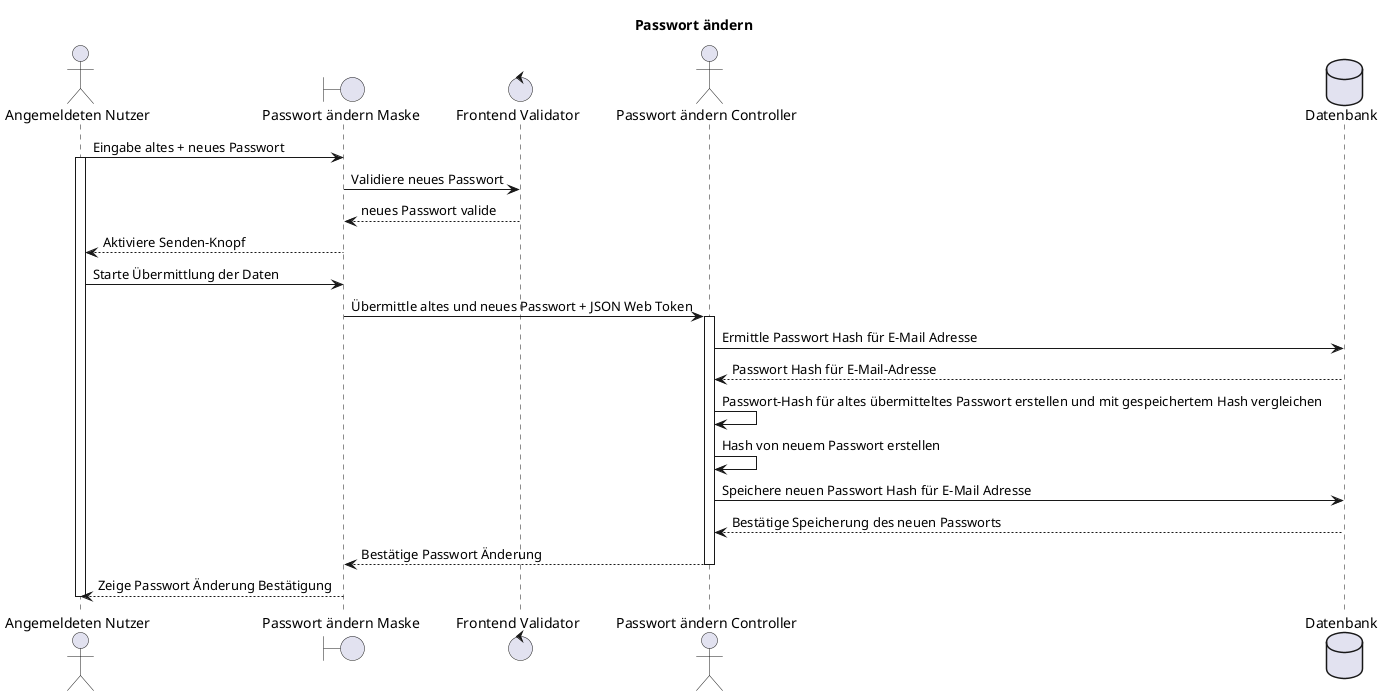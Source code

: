 @startuml F013_passwortAendern
title "Passwort ändern"

actor "Angemeldeten Nutzer" as user
boundary "Passwort ändern Maske" as changePwd
control "Frontend Validator" as frontValid
actor "Passwort ändern Controller" as controller
database "Datenbank" as db

' Initiale Registrierung
user -> changePwd: Eingabe altes + neues Passwort
activate user
changePwd -> frontValid: Validiere neues Passwort
changePwd <-- frontValid: neues Passwort valide
user <-- changePwd: Aktiviere Senden-Knopf
user -> changePwd: Starte Übermittlung der Daten

changePwd -> controller: Übermittle altes und neues Passwort + JSON Web Token
activate controller
controller -> db: Ermittle Passwort Hash für E-Mail Adresse
controller <-- db: Passwort Hash für E-Mail-Adresse
controller -> controller: Passwort-Hash für altes übermitteltes Passwort erstellen und mit gespeichertem Hash vergleichen
controller -> controller: Hash von neuem Passwort erstellen
controller -> db: Speichere neuen Passwort Hash für E-Mail Adresse
controller <-- db: Bestätige Speicherung des neuen Passworts
changePwd <-- controller: Bestätige Passwort Änderung
deactivate controller

user <-- changePwd: Zeige Passwort Änderung Bestätigung
deactivate user
@enduml